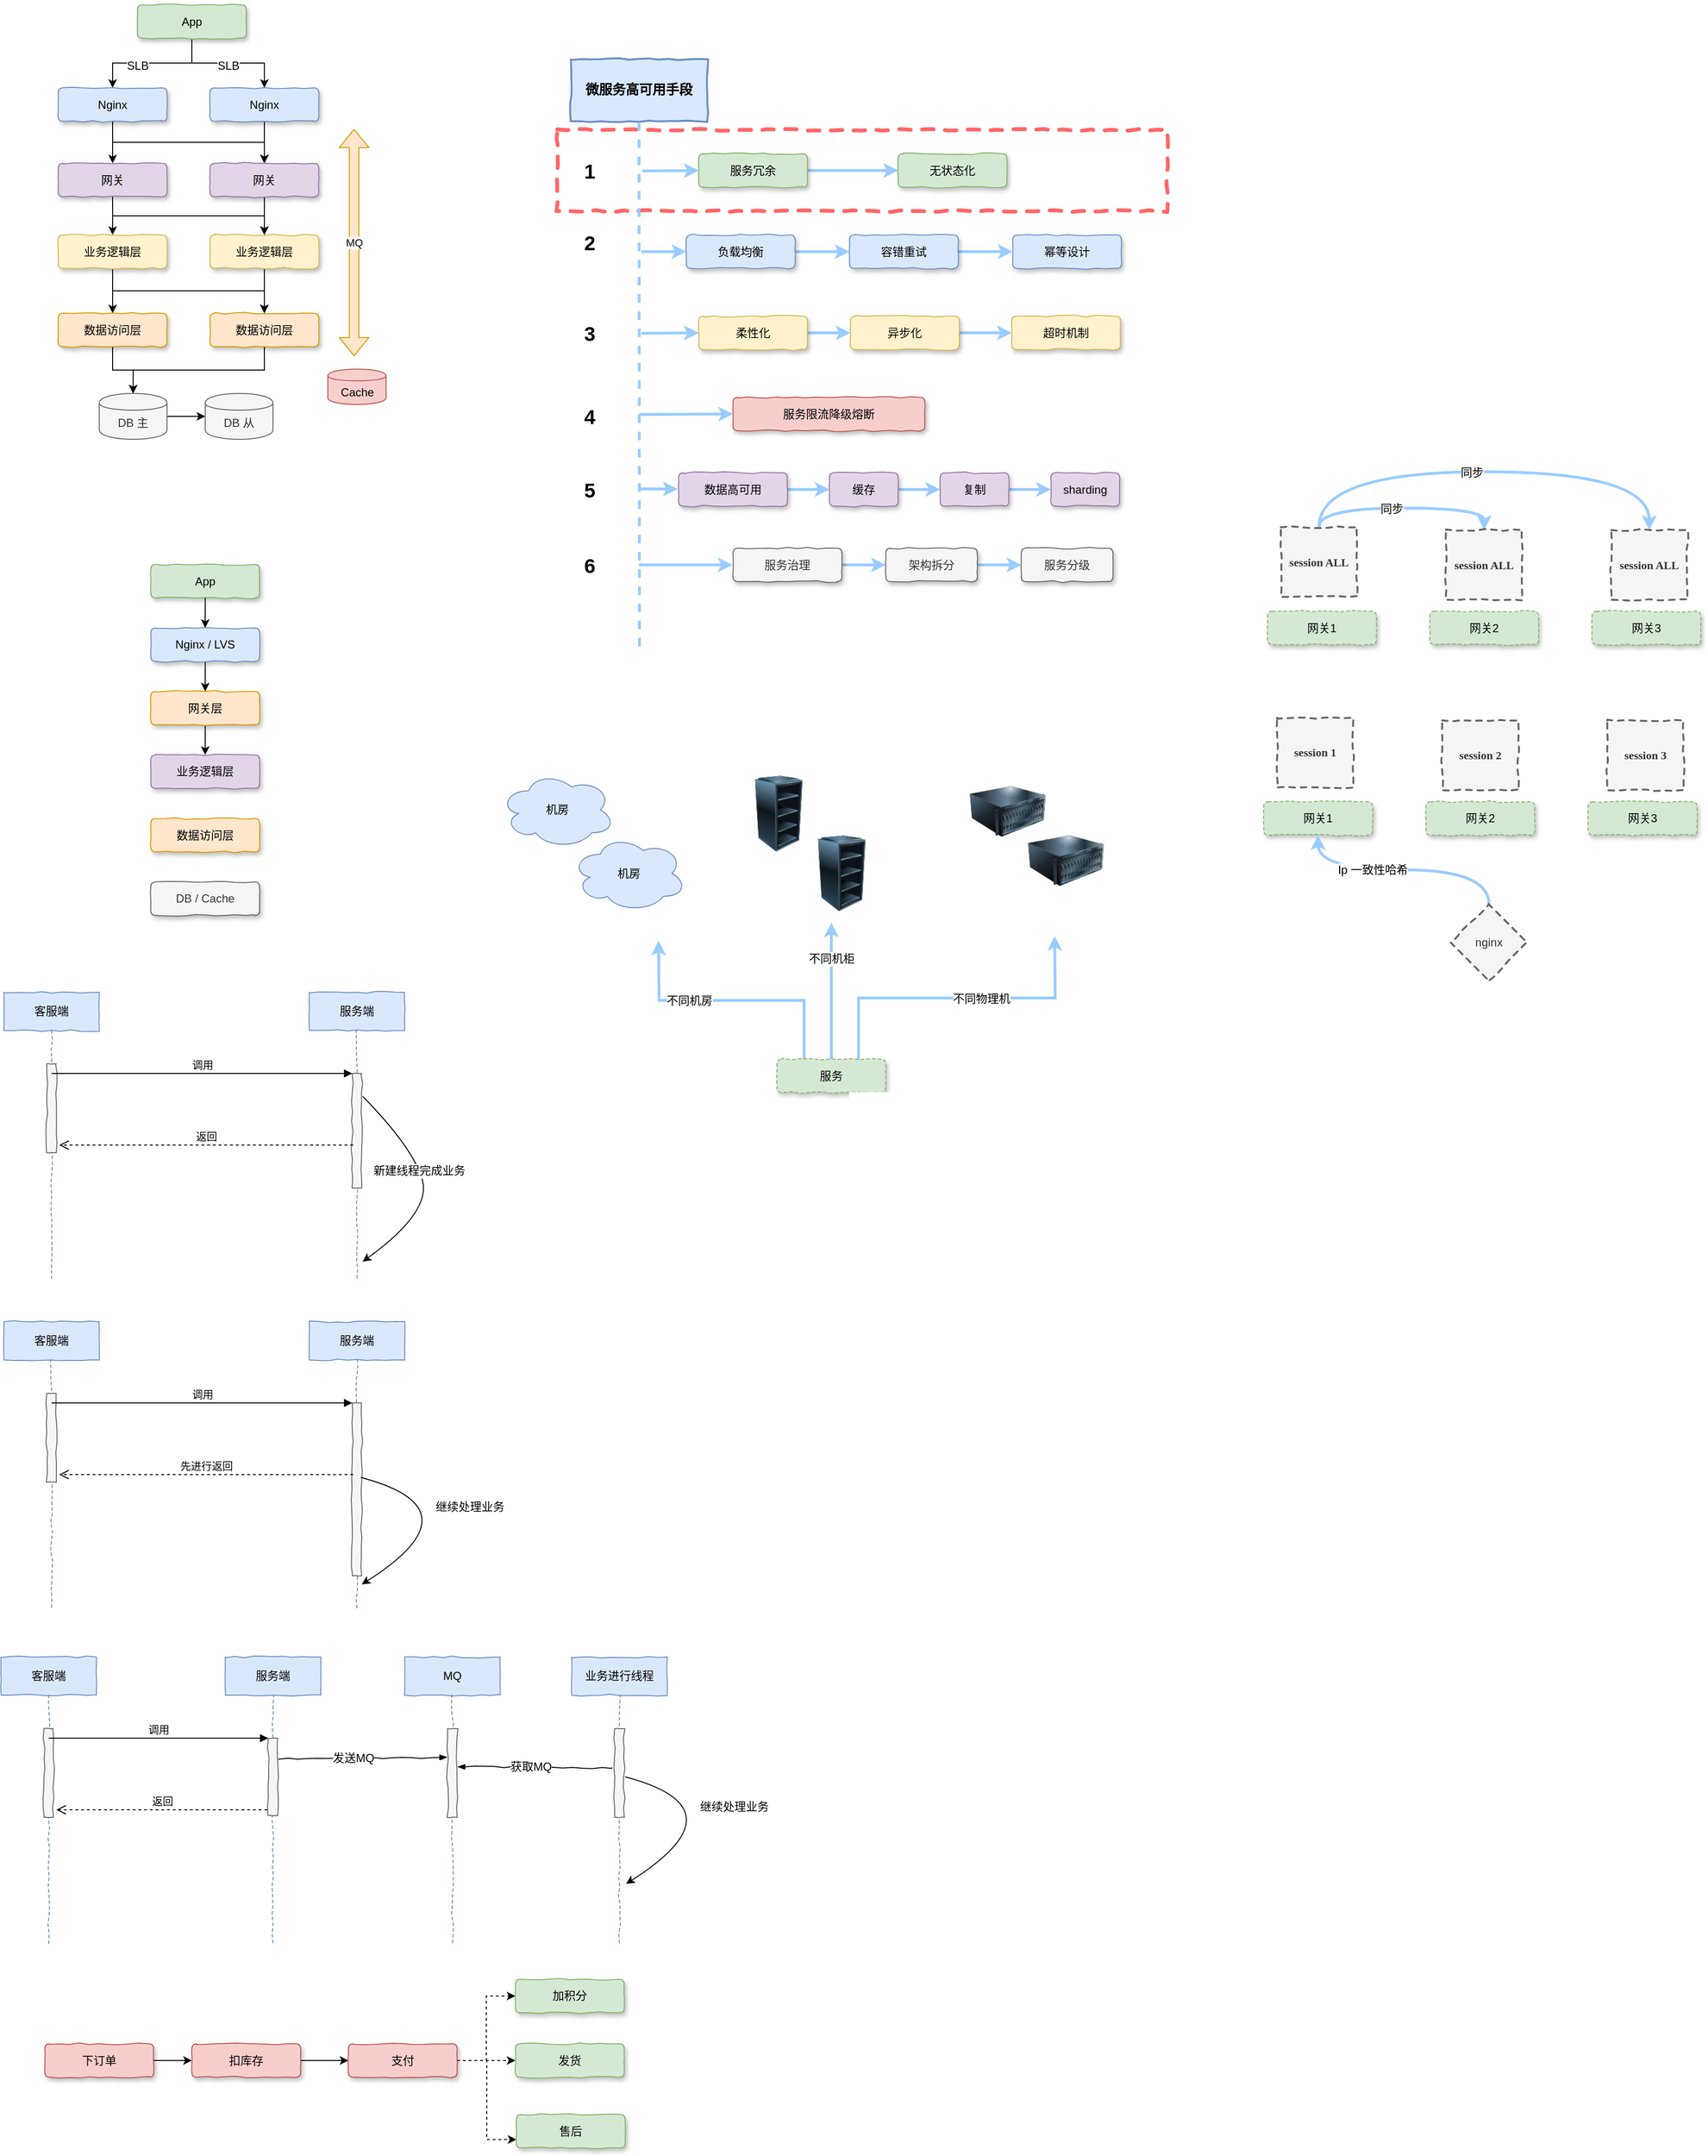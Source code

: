 <mxfile version="10.7.7" type="github"><diagram id="9MzaHd7Rf5EmqwmCaSLp" name="Ã§Â¬Â¬ 1 Ã©Â¡Âµ"><mxGraphModel dx="848" dy="574" grid="0" gridSize="10" guides="1" tooltips="1" connect="1" arrows="1" fold="1" page="1" pageScale="1" pageWidth="10000" pageHeight="10000" math="0" shadow="0"><root><mxCell id="0"/><mxCell id="1" parent="0"/><mxCell id="vuu-zCxJf1RxTGrYEHan-46" value="" style="html=1;whiteSpace=wrap;comic=1;strokeWidth=4;fontFamily=Comic Sans MS;fontStyle=1;strokeColor=#FF6666;dashed=1;" parent="1" vertex="1"><mxGeometry x="699" y="312" width="639" height="85" as="geometry"/></mxCell><mxCell id="hoTQpN1Qv3qKQoS7OUCN-4" style="edgeStyle=orthogonalEdgeStyle;rounded=0;orthogonalLoop=1;jettySize=auto;html=1;exitX=0.5;exitY=1;exitDx=0;exitDy=0;" parent="1" source="hoTQpN1Qv3qKQoS7OUCN-1" target="hoTQpN1Qv3qKQoS7OUCN-2" edge="1"><mxGeometry relative="1" as="geometry"/></mxCell><mxCell id="hoTQpN1Qv3qKQoS7OUCN-6" value="SLB" style="text;html=1;resizable=0;points=[];align=center;verticalAlign=middle;labelBackgroundColor=#ffffff;" parent="hoTQpN1Qv3qKQoS7OUCN-4" vertex="1" connectable="0"><mxGeometry x="0.23" y="3" relative="1" as="geometry"><mxPoint as="offset"/></mxGeometry></mxCell><mxCell id="hoTQpN1Qv3qKQoS7OUCN-5" style="edgeStyle=orthogonalEdgeStyle;rounded=0;orthogonalLoop=1;jettySize=auto;html=1;exitX=0.5;exitY=1;exitDx=0;exitDy=0;" parent="1" source="hoTQpN1Qv3qKQoS7OUCN-1" target="hoTQpN1Qv3qKQoS7OUCN-3" edge="1"><mxGeometry relative="1" as="geometry"/></mxCell><mxCell id="hoTQpN1Qv3qKQoS7OUCN-7" value="SLB" style="text;html=1;resizable=0;points=[];align=center;verticalAlign=middle;labelBackgroundColor=#ffffff;" parent="hoTQpN1Qv3qKQoS7OUCN-5" vertex="1" connectable="0"><mxGeometry y="-3" relative="1" as="geometry"><mxPoint as="offset"/></mxGeometry></mxCell><mxCell id="hoTQpN1Qv3qKQoS7OUCN-1" value="App" style="rounded=1;whiteSpace=wrap;html=1;shadow=1;comic=1;fillColor=#d5e8d4;strokeColor=#82b366;" parent="1" vertex="1"><mxGeometry x="259" y="181" width="114" height="35" as="geometry"/></mxCell><mxCell id="hoTQpN1Qv3qKQoS7OUCN-10" style="edgeStyle=orthogonalEdgeStyle;rounded=0;orthogonalLoop=1;jettySize=auto;html=1;exitX=0.5;exitY=1;exitDx=0;exitDy=0;entryX=0.5;entryY=0;entryDx=0;entryDy=0;" parent="1" source="hoTQpN1Qv3qKQoS7OUCN-2" target="hoTQpN1Qv3qKQoS7OUCN-8" edge="1"><mxGeometry relative="1" as="geometry"/></mxCell><mxCell id="hoTQpN1Qv3qKQoS7OUCN-11" style="edgeStyle=orthogonalEdgeStyle;rounded=0;orthogonalLoop=1;jettySize=auto;html=1;exitX=0.5;exitY=1;exitDx=0;exitDy=0;entryX=0.5;entryY=0;entryDx=0;entryDy=0;" parent="1" source="hoTQpN1Qv3qKQoS7OUCN-2" target="hoTQpN1Qv3qKQoS7OUCN-9" edge="1"><mxGeometry relative="1" as="geometry"/></mxCell><mxCell id="hoTQpN1Qv3qKQoS7OUCN-2" value="Nginx" style="rounded=1;whiteSpace=wrap;html=1;shadow=1;comic=1;fillColor=#dae8fc;strokeColor=#6c8ebf;" parent="1" vertex="1"><mxGeometry x="176" y="268" width="114" height="35" as="geometry"/></mxCell><mxCell id="hoTQpN1Qv3qKQoS7OUCN-12" style="edgeStyle=orthogonalEdgeStyle;rounded=0;orthogonalLoop=1;jettySize=auto;html=1;exitX=0.5;exitY=1;exitDx=0;exitDy=0;entryX=0.5;entryY=0;entryDx=0;entryDy=0;" parent="1" source="hoTQpN1Qv3qKQoS7OUCN-3" target="hoTQpN1Qv3qKQoS7OUCN-9" edge="1"><mxGeometry relative="1" as="geometry"/></mxCell><mxCell id="hoTQpN1Qv3qKQoS7OUCN-3" value="Nginx" style="rounded=1;whiteSpace=wrap;html=1;shadow=1;comic=1;fillColor=#dae8fc;strokeColor=#6c8ebf;" parent="1" vertex="1"><mxGeometry x="335" y="268" width="114" height="35" as="geometry"/></mxCell><mxCell id="hoTQpN1Qv3qKQoS7OUCN-15" style="edgeStyle=orthogonalEdgeStyle;rounded=0;orthogonalLoop=1;jettySize=auto;html=1;exitX=0.5;exitY=1;exitDx=0;exitDy=0;entryX=0.5;entryY=0;entryDx=0;entryDy=0;" parent="1" source="hoTQpN1Qv3qKQoS7OUCN-8" target="hoTQpN1Qv3qKQoS7OUCN-13" edge="1"><mxGeometry relative="1" as="geometry"/></mxCell><mxCell id="hoTQpN1Qv3qKQoS7OUCN-25" style="edgeStyle=orthogonalEdgeStyle;rounded=0;orthogonalLoop=1;jettySize=auto;html=1;exitX=0.5;exitY=1;exitDx=0;exitDy=0;" parent="1" source="hoTQpN1Qv3qKQoS7OUCN-8" target="hoTQpN1Qv3qKQoS7OUCN-14" edge="1"><mxGeometry relative="1" as="geometry"/></mxCell><mxCell id="hoTQpN1Qv3qKQoS7OUCN-8" value="网关" style="rounded=1;whiteSpace=wrap;html=1;shadow=1;comic=1;fillColor=#e1d5e7;strokeColor=#9673a6;" parent="1" vertex="1"><mxGeometry x="176" y="347" width="114" height="35" as="geometry"/></mxCell><mxCell id="hoTQpN1Qv3qKQoS7OUCN-16" style="edgeStyle=orthogonalEdgeStyle;rounded=0;orthogonalLoop=1;jettySize=auto;html=1;exitX=0.5;exitY=1;exitDx=0;exitDy=0;" parent="1" source="hoTQpN1Qv3qKQoS7OUCN-9" target="hoTQpN1Qv3qKQoS7OUCN-14" edge="1"><mxGeometry relative="1" as="geometry"/></mxCell><mxCell id="hoTQpN1Qv3qKQoS7OUCN-9" value="网关" style="rounded=1;whiteSpace=wrap;html=1;shadow=1;comic=1;fillColor=#e1d5e7;strokeColor=#9673a6;" parent="1" vertex="1"><mxGeometry x="335" y="347" width="114" height="35" as="geometry"/></mxCell><mxCell id="hoTQpN1Qv3qKQoS7OUCN-22" style="edgeStyle=orthogonalEdgeStyle;rounded=0;orthogonalLoop=1;jettySize=auto;html=1;exitX=0.5;exitY=1;exitDx=0;exitDy=0;entryX=0.5;entryY=0;entryDx=0;entryDy=0;" parent="1" source="hoTQpN1Qv3qKQoS7OUCN-13" target="hoTQpN1Qv3qKQoS7OUCN-20" edge="1"><mxGeometry relative="1" as="geometry"/></mxCell><mxCell id="hoTQpN1Qv3qKQoS7OUCN-24" style="edgeStyle=orthogonalEdgeStyle;rounded=0;orthogonalLoop=1;jettySize=auto;html=1;exitX=0.5;exitY=1;exitDx=0;exitDy=0;entryX=0.5;entryY=0;entryDx=0;entryDy=0;" parent="1" source="hoTQpN1Qv3qKQoS7OUCN-13" target="hoTQpN1Qv3qKQoS7OUCN-21" edge="1"><mxGeometry relative="1" as="geometry"/></mxCell><mxCell id="hoTQpN1Qv3qKQoS7OUCN-13" value="业务逻辑层" style="rounded=1;whiteSpace=wrap;html=1;shadow=1;comic=1;fillColor=#fff2cc;strokeColor=#d6b656;" parent="1" vertex="1"><mxGeometry x="176" y="422" width="114" height="35" as="geometry"/></mxCell><mxCell id="hoTQpN1Qv3qKQoS7OUCN-23" style="edgeStyle=orthogonalEdgeStyle;rounded=0;orthogonalLoop=1;jettySize=auto;html=1;exitX=0.5;exitY=1;exitDx=0;exitDy=0;entryX=0.5;entryY=0;entryDx=0;entryDy=0;" parent="1" source="hoTQpN1Qv3qKQoS7OUCN-14" target="hoTQpN1Qv3qKQoS7OUCN-21" edge="1"><mxGeometry relative="1" as="geometry"/></mxCell><mxCell id="hoTQpN1Qv3qKQoS7OUCN-14" value="业务逻辑层" style="rounded=1;whiteSpace=wrap;html=1;shadow=1;comic=1;fillColor=#fff2cc;strokeColor=#d6b656;" parent="1" vertex="1"><mxGeometry x="335" y="422" width="114" height="35" as="geometry"/></mxCell><mxCell id="hoTQpN1Qv3qKQoS7OUCN-40" style="edgeStyle=orthogonalEdgeStyle;rounded=0;orthogonalLoop=1;jettySize=auto;html=1;exitX=0.5;exitY=1;exitDx=0;exitDy=0;entryX=0.5;entryY=0;entryDx=0;entryDy=0;" parent="1" source="hoTQpN1Qv3qKQoS7OUCN-17" target="hoTQpN1Qv3qKQoS7OUCN-18" edge="1"><mxGeometry relative="1" as="geometry"/></mxCell><mxCell id="hoTQpN1Qv3qKQoS7OUCN-17" value="App" style="rounded=1;whiteSpace=wrap;html=1;shadow=1;comic=1;fillColor=#d5e8d4;strokeColor=#82b366;" parent="1" vertex="1"><mxGeometry x="273" y="767" width="114" height="35" as="geometry"/></mxCell><mxCell id="hoTQpN1Qv3qKQoS7OUCN-41" style="edgeStyle=orthogonalEdgeStyle;rounded=0;orthogonalLoop=1;jettySize=auto;html=1;exitX=0.5;exitY=1;exitDx=0;exitDy=0;entryX=0.5;entryY=0;entryDx=0;entryDy=0;" parent="1" source="hoTQpN1Qv3qKQoS7OUCN-18" target="hoTQpN1Qv3qKQoS7OUCN-19" edge="1"><mxGeometry relative="1" as="geometry"/></mxCell><mxCell id="hoTQpN1Qv3qKQoS7OUCN-18" value="Nginx / LVS" style="rounded=1;whiteSpace=wrap;html=1;shadow=1;comic=1;fillColor=#dae8fc;strokeColor=#6c8ebf;" parent="1" vertex="1"><mxGeometry x="273" y="833.5" width="114" height="35" as="geometry"/></mxCell><mxCell id="hoTQpN1Qv3qKQoS7OUCN-42" style="edgeStyle=orthogonalEdgeStyle;rounded=0;orthogonalLoop=1;jettySize=auto;html=1;exitX=0.5;exitY=1;exitDx=0;exitDy=0;entryX=0.5;entryY=0;entryDx=0;entryDy=0;" parent="1" source="hoTQpN1Qv3qKQoS7OUCN-19" target="hoTQpN1Qv3qKQoS7OUCN-37" edge="1"><mxGeometry relative="1" as="geometry"/></mxCell><mxCell id="hoTQpN1Qv3qKQoS7OUCN-19" value="网关层" style="rounded=1;whiteSpace=wrap;html=1;shadow=1;comic=1;fillColor=#ffe6cc;strokeColor=#d79b00;" parent="1" vertex="1"><mxGeometry x="273" y="900" width="114" height="35" as="geometry"/></mxCell><mxCell id="hoTQpN1Qv3qKQoS7OUCN-29" style="edgeStyle=orthogonalEdgeStyle;rounded=0;orthogonalLoop=1;jettySize=auto;html=1;exitX=0.5;exitY=1;exitDx=0;exitDy=0;entryX=0.5;entryY=0;entryDx=0;entryDy=0;" parent="1" source="hoTQpN1Qv3qKQoS7OUCN-20" target="hoTQpN1Qv3qKQoS7OUCN-26" edge="1"><mxGeometry relative="1" as="geometry"/></mxCell><mxCell id="hoTQpN1Qv3qKQoS7OUCN-20" value="数据访问层" style="rounded=1;whiteSpace=wrap;html=1;shadow=1;comic=1;fillColor=#ffe6cc;strokeColor=#d79b00;" parent="1" vertex="1"><mxGeometry x="176" y="504" width="114" height="35" as="geometry"/></mxCell><mxCell id="hoTQpN1Qv3qKQoS7OUCN-30" style="edgeStyle=orthogonalEdgeStyle;rounded=0;orthogonalLoop=1;jettySize=auto;html=1;exitX=0.5;exitY=1;exitDx=0;exitDy=0;entryX=0.5;entryY=0;entryDx=0;entryDy=0;" parent="1" source="hoTQpN1Qv3qKQoS7OUCN-21" target="hoTQpN1Qv3qKQoS7OUCN-26" edge="1"><mxGeometry relative="1" as="geometry"/></mxCell><mxCell id="hoTQpN1Qv3qKQoS7OUCN-21" value="数据访问层" style="rounded=1;whiteSpace=wrap;html=1;shadow=1;comic=1;fillColor=#ffe6cc;strokeColor=#d79b00;" parent="1" vertex="1"><mxGeometry x="335" y="504" width="114" height="35" as="geometry"/></mxCell><mxCell id="hoTQpN1Qv3qKQoS7OUCN-28" style="edgeStyle=orthogonalEdgeStyle;rounded=0;orthogonalLoop=1;jettySize=auto;html=1;exitX=1;exitY=0.5;exitDx=0;exitDy=0;entryX=0;entryY=0.5;entryDx=0;entryDy=0;" parent="1" source="hoTQpN1Qv3qKQoS7OUCN-26" target="hoTQpN1Qv3qKQoS7OUCN-27" edge="1"><mxGeometry relative="1" as="geometry"/></mxCell><mxCell id="hoTQpN1Qv3qKQoS7OUCN-26" value="DB 主" style="shape=cylinder;whiteSpace=wrap;html=1;boundedLbl=1;backgroundOutline=1;fillColor=#f5f5f5;strokeColor=#666666;fontColor=#333333;" parent="1" vertex="1"><mxGeometry x="219" y="588" width="71" height="48" as="geometry"/></mxCell><mxCell id="hoTQpN1Qv3qKQoS7OUCN-27" value="DB 从" style="shape=cylinder;whiteSpace=wrap;html=1;boundedLbl=1;backgroundOutline=1;fillColor=#f5f5f5;strokeColor=#666666;fontColor=#333333;" parent="1" vertex="1"><mxGeometry x="330" y="588" width="71" height="48" as="geometry"/></mxCell><mxCell id="hoTQpN1Qv3qKQoS7OUCN-33" value="Cache" style="shape=cylinder;whiteSpace=wrap;html=1;boundedLbl=1;backgroundOutline=1;fillColor=#f8cecc;strokeColor=#b85450;" parent="1" vertex="1"><mxGeometry x="458.5" y="562.5" width="61" height="37" as="geometry"/></mxCell><mxCell id="hoTQpN1Qv3qKQoS7OUCN-34" value="MQ" style="shape=flexArrow;endArrow=classic;startArrow=classic;html=1;fillColor=#ffe6cc;strokeColor=#d79b00;" parent="1" edge="1"><mxGeometry width="50" height="50" relative="1" as="geometry"><mxPoint x="486" y="549" as="sourcePoint"/><mxPoint x="486" y="311" as="targetPoint"/></mxGeometry></mxCell><mxCell id="hoTQpN1Qv3qKQoS7OUCN-37" value="业务逻辑层" style="rounded=1;whiteSpace=wrap;html=1;shadow=1;comic=1;fillColor=#e1d5e7;strokeColor=#9673a6;" parent="1" vertex="1"><mxGeometry x="273" y="966.5" width="114" height="35" as="geometry"/></mxCell><mxCell id="hoTQpN1Qv3qKQoS7OUCN-38" value="数据访问层" style="rounded=1;whiteSpace=wrap;html=1;shadow=1;comic=1;fillColor=#ffe6cc;strokeColor=#d79b00;" parent="1" vertex="1"><mxGeometry x="273" y="1033" width="114" height="35" as="geometry"/></mxCell><mxCell id="hoTQpN1Qv3qKQoS7OUCN-39" value="DB / Cache" style="rounded=1;whiteSpace=wrap;html=1;shadow=1;comic=1;fillColor=#f5f5f5;strokeColor=#666666;fontColor=#333333;" parent="1" vertex="1"><mxGeometry x="273" y="1099.5" width="114" height="35" as="geometry"/></mxCell><mxCell id="vuu-zCxJf1RxTGrYEHan-1" value="&lt;font style=&quot;font-size: 14px&quot;&gt;微服务高可用手段&lt;/font&gt;" style="html=1;whiteSpace=wrap;comic=1;strokeWidth=2;fontFamily=Comic Sans MS;fontStyle=1;fillColor=#dae8fc;strokeColor=#6c8ebf;" parent="1" vertex="1"><mxGeometry x="713" y="238" width="143" height="65" as="geometry"/></mxCell><mxCell id="vuu-zCxJf1RxTGrYEHan-2" value="" style="endArrow=none;dashed=1;html=1;entryX=0.5;entryY=1;entryDx=0;entryDy=0;strokeColor=#99CCFF;strokeWidth=3;" parent="1" target="vuu-zCxJf1RxTGrYEHan-1" edge="1"><mxGeometry width="50" height="50" relative="1" as="geometry"><mxPoint x="785" y="853" as="sourcePoint"/><mxPoint x="870" y="451" as="targetPoint"/></mxGeometry></mxCell><mxCell id="vuu-zCxJf1RxTGrYEHan-6" style="edgeStyle=orthogonalEdgeStyle;rounded=0;orthogonalLoop=1;jettySize=auto;html=1;exitX=1;exitY=0.5;exitDx=0;exitDy=0;entryX=0;entryY=0.5;entryDx=0;entryDy=0;strokeColor=#99CCFF;strokeWidth=3;" parent="1" source="vuu-zCxJf1RxTGrYEHan-3" target="vuu-zCxJf1RxTGrYEHan-5" edge="1"><mxGeometry relative="1" as="geometry"/></mxCell><mxCell id="vuu-zCxJf1RxTGrYEHan-3" value="服务冗余" style="rounded=1;whiteSpace=wrap;html=1;shadow=1;comic=1;fillColor=#d5e8d4;strokeColor=#82b366;" parent="1" vertex="1"><mxGeometry x="847" y="337" width="114" height="35" as="geometry"/></mxCell><mxCell id="vuu-zCxJf1RxTGrYEHan-4" value="" style="endArrow=classic;html=1;strokeColor=#99CCFF;strokeWidth=3;entryX=0;entryY=0.5;entryDx=0;entryDy=0;" parent="1" target="vuu-zCxJf1RxTGrYEHan-3" edge="1"><mxGeometry width="50" height="50" relative="1" as="geometry"><mxPoint x="788" y="355" as="sourcePoint"/><mxPoint x="719" y="344" as="targetPoint"/></mxGeometry></mxCell><mxCell id="vuu-zCxJf1RxTGrYEHan-5" value="无状态化" style="rounded=1;whiteSpace=wrap;html=1;shadow=1;comic=1;fillColor=#d5e8d4;strokeColor=#82b366;" parent="1" vertex="1"><mxGeometry x="1056" y="337" width="114" height="35" as="geometry"/></mxCell><mxCell id="vuu-zCxJf1RxTGrYEHan-41" style="edgeStyle=orthogonalEdgeStyle;rounded=0;orthogonalLoop=1;jettySize=auto;html=1;exitX=1;exitY=0.5;exitDx=0;exitDy=0;entryX=0;entryY=0.5;entryDx=0;entryDy=0;strokeColor=#99CCFF;strokeWidth=3;" parent="1" source="vuu-zCxJf1RxTGrYEHan-7" target="vuu-zCxJf1RxTGrYEHan-40" edge="1"><mxGeometry relative="1" as="geometry"/></mxCell><mxCell id="vuu-zCxJf1RxTGrYEHan-7" value="负载均衡" style="rounded=1;whiteSpace=wrap;html=1;shadow=1;comic=1;fillColor=#dae8fc;strokeColor=#6c8ebf;" parent="1" vertex="1"><mxGeometry x="834" y="422" width="114" height="35" as="geometry"/></mxCell><mxCell id="vuu-zCxJf1RxTGrYEHan-8" value="" style="endArrow=classic;html=1;strokeColor=#99CCFF;strokeWidth=3;entryX=0;entryY=0.5;entryDx=0;entryDy=0;" parent="1" target="vuu-zCxJf1RxTGrYEHan-7" edge="1"><mxGeometry width="50" height="50" relative="1" as="geometry"><mxPoint x="787" y="439.5" as="sourcePoint"/><mxPoint x="846" y="439.5" as="targetPoint"/></mxGeometry></mxCell><mxCell id="vuu-zCxJf1RxTGrYEHan-9" value="幂等设计" style="rounded=1;whiteSpace=wrap;html=1;shadow=1;comic=1;fillColor=#dae8fc;strokeColor=#6c8ebf;" parent="1" vertex="1"><mxGeometry x="1176" y="422" width="114" height="35" as="geometry"/></mxCell><mxCell id="vuu-zCxJf1RxTGrYEHan-15" style="edgeStyle=orthogonalEdgeStyle;rounded=0;orthogonalLoop=1;jettySize=auto;html=1;exitX=1;exitY=0.5;exitDx=0;exitDy=0;entryX=0;entryY=0.5;entryDx=0;entryDy=0;strokeColor=#99CCFF;strokeWidth=3;" parent="1" source="vuu-zCxJf1RxTGrYEHan-11" target="vuu-zCxJf1RxTGrYEHan-13" edge="1"><mxGeometry relative="1" as="geometry"/></mxCell><mxCell id="vuu-zCxJf1RxTGrYEHan-11" value="柔性化" style="rounded=1;whiteSpace=wrap;html=1;shadow=1;comic=1;fillColor=#fff2cc;strokeColor=#d6b656;" parent="1" vertex="1"><mxGeometry x="847" y="507" width="114" height="35" as="geometry"/></mxCell><mxCell id="vuu-zCxJf1RxTGrYEHan-12" value="" style="endArrow=classic;html=1;strokeColor=#99CCFF;strokeWidth=3;entryX=0;entryY=0.5;entryDx=0;entryDy=0;" parent="1" target="vuu-zCxJf1RxTGrYEHan-11" edge="1"><mxGeometry width="50" height="50" relative="1" as="geometry"><mxPoint x="787" y="525" as="sourcePoint"/><mxPoint x="914" y="450" as="targetPoint"/></mxGeometry></mxCell><mxCell id="vuu-zCxJf1RxTGrYEHan-16" style="edgeStyle=orthogonalEdgeStyle;rounded=0;orthogonalLoop=1;jettySize=auto;html=1;exitX=1;exitY=0.5;exitDx=0;exitDy=0;strokeColor=#99CCFF;strokeWidth=3;" parent="1" source="vuu-zCxJf1RxTGrYEHan-13" target="vuu-zCxJf1RxTGrYEHan-14" edge="1"><mxGeometry relative="1" as="geometry"/></mxCell><mxCell id="vuu-zCxJf1RxTGrYEHan-13" value="异步化" style="rounded=1;whiteSpace=wrap;html=1;shadow=1;comic=1;fillColor=#fff2cc;strokeColor=#d6b656;" parent="1" vertex="1"><mxGeometry x="1006" y="507" width="114" height="35" as="geometry"/></mxCell><mxCell id="vuu-zCxJf1RxTGrYEHan-14" value="超时机制" style="rounded=1;whiteSpace=wrap;html=1;shadow=1;comic=1;fillColor=#fff2cc;strokeColor=#d6b656;" parent="1" vertex="1"><mxGeometry x="1175" y="507" width="114" height="35" as="geometry"/></mxCell><mxCell id="vuu-zCxJf1RxTGrYEHan-17" value="服务限流降级熔断" style="rounded=1;whiteSpace=wrap;html=1;shadow=1;comic=1;fillColor=#f8cecc;strokeColor=#b85450;" parent="1" vertex="1"><mxGeometry x="883" y="592" width="201" height="35" as="geometry"/></mxCell><mxCell id="vuu-zCxJf1RxTGrYEHan-18" value="" style="endArrow=classic;html=1;strokeColor=#99CCFF;strokeWidth=3;entryX=0;entryY=0.5;entryDx=0;entryDy=0;" parent="1" target="vuu-zCxJf1RxTGrYEHan-17" edge="1"><mxGeometry width="50" height="50" relative="1" as="geometry"><mxPoint x="785" y="610" as="sourcePoint"/><mxPoint x="844.5" y="612" as="targetPoint"/></mxGeometry></mxCell><mxCell id="vuu-zCxJf1RxTGrYEHan-24" style="edgeStyle=orthogonalEdgeStyle;rounded=0;orthogonalLoop=1;jettySize=auto;html=1;exitX=1;exitY=0.5;exitDx=0;exitDy=0;entryX=0;entryY=0.5;entryDx=0;entryDy=0;strokeColor=#99CCFF;strokeWidth=3;" parent="1" source="vuu-zCxJf1RxTGrYEHan-19" target="vuu-zCxJf1RxTGrYEHan-21" edge="1"><mxGeometry relative="1" as="geometry"/></mxCell><mxCell id="vuu-zCxJf1RxTGrYEHan-19" value="数据高可用" style="rounded=1;whiteSpace=wrap;html=1;shadow=1;comic=1;fillColor=#e1d5e7;strokeColor=#9673a6;" parent="1" vertex="1"><mxGeometry x="826" y="671" width="114" height="35" as="geometry"/></mxCell><mxCell id="vuu-zCxJf1RxTGrYEHan-20" value="" style="endArrow=classic;html=1;strokeColor=#99CCFF;strokeWidth=3;" parent="1" edge="1"><mxGeometry width="50" height="50" relative="1" as="geometry"><mxPoint x="784.5" y="688" as="sourcePoint"/><mxPoint x="825" y="688" as="targetPoint"/></mxGeometry></mxCell><mxCell id="vuu-zCxJf1RxTGrYEHan-25" style="edgeStyle=orthogonalEdgeStyle;rounded=0;orthogonalLoop=1;jettySize=auto;html=1;exitX=1;exitY=0.5;exitDx=0;exitDy=0;entryX=0;entryY=0.5;entryDx=0;entryDy=0;strokeColor=#99CCFF;strokeWidth=3;" parent="1" source="vuu-zCxJf1RxTGrYEHan-21" target="vuu-zCxJf1RxTGrYEHan-22" edge="1"><mxGeometry relative="1" as="geometry"/></mxCell><mxCell id="vuu-zCxJf1RxTGrYEHan-21" value="缓存" style="rounded=1;whiteSpace=wrap;html=1;shadow=1;comic=1;fillColor=#e1d5e7;strokeColor=#9673a6;" parent="1" vertex="1"><mxGeometry x="984" y="671" width="72" height="35" as="geometry"/></mxCell><mxCell id="vuu-zCxJf1RxTGrYEHan-26" style="edgeStyle=orthogonalEdgeStyle;rounded=0;orthogonalLoop=1;jettySize=auto;html=1;exitX=1;exitY=0.5;exitDx=0;exitDy=0;entryX=0;entryY=0.5;entryDx=0;entryDy=0;strokeColor=#99CCFF;strokeWidth=3;" parent="1" source="vuu-zCxJf1RxTGrYEHan-22" target="vuu-zCxJf1RxTGrYEHan-23" edge="1"><mxGeometry relative="1" as="geometry"/></mxCell><mxCell id="vuu-zCxJf1RxTGrYEHan-22" value="复制" style="rounded=1;whiteSpace=wrap;html=1;shadow=1;comic=1;fillColor=#e1d5e7;strokeColor=#9673a6;" parent="1" vertex="1"><mxGeometry x="1100" y="671" width="72" height="35" as="geometry"/></mxCell><mxCell id="vuu-zCxJf1RxTGrYEHan-23" value="sharding" style="rounded=1;whiteSpace=wrap;html=1;shadow=1;comic=1;fillColor=#e1d5e7;strokeColor=#9673a6;" parent="1" vertex="1"><mxGeometry x="1216" y="671" width="72" height="35" as="geometry"/></mxCell><mxCell id="vuu-zCxJf1RxTGrYEHan-31" style="edgeStyle=orthogonalEdgeStyle;rounded=0;orthogonalLoop=1;jettySize=auto;html=1;exitX=1;exitY=0.5;exitDx=0;exitDy=0;entryX=0;entryY=0.5;entryDx=0;entryDy=0;strokeColor=#99CCFF;strokeWidth=3;" parent="1" source="vuu-zCxJf1RxTGrYEHan-27" target="vuu-zCxJf1RxTGrYEHan-28" edge="1"><mxGeometry relative="1" as="geometry"/></mxCell><mxCell id="vuu-zCxJf1RxTGrYEHan-27" value="服务治理" style="rounded=1;whiteSpace=wrap;html=1;shadow=1;comic=1;fillColor=#f5f5f5;strokeColor=#666666;fontColor=#333333;" parent="1" vertex="1"><mxGeometry x="883" y="750" width="114" height="35" as="geometry"/></mxCell><mxCell id="vuu-zCxJf1RxTGrYEHan-32" style="edgeStyle=orthogonalEdgeStyle;rounded=0;orthogonalLoop=1;jettySize=auto;html=1;exitX=1;exitY=0.5;exitDx=0;exitDy=0;entryX=0;entryY=0.5;entryDx=0;entryDy=0;strokeColor=#99CCFF;strokeWidth=3;" parent="1" source="vuu-zCxJf1RxTGrYEHan-28" target="vuu-zCxJf1RxTGrYEHan-29" edge="1"><mxGeometry relative="1" as="geometry"/></mxCell><mxCell id="vuu-zCxJf1RxTGrYEHan-28" value="架构拆分" style="rounded=1;whiteSpace=wrap;html=1;shadow=1;comic=1;fillColor=#f5f5f5;strokeColor=#666666;fontColor=#333333;" parent="1" vertex="1"><mxGeometry x="1043" y="750" width="96" height="35" as="geometry"/></mxCell><mxCell id="vuu-zCxJf1RxTGrYEHan-29" value="服务分级" style="rounded=1;whiteSpace=wrap;html=1;shadow=1;comic=1;fillColor=#f5f5f5;strokeColor=#666666;fontColor=#333333;" parent="1" vertex="1"><mxGeometry x="1185" y="750" width="96" height="35" as="geometry"/></mxCell><mxCell id="vuu-zCxJf1RxTGrYEHan-30" value="" style="endArrow=classic;html=1;strokeColor=#99CCFF;strokeWidth=3;entryX=0;entryY=0.5;entryDx=0;entryDy=0;" parent="1" edge="1"><mxGeometry width="50" height="50" relative="1" as="geometry"><mxPoint x="784.5" y="767.5" as="sourcePoint"/><mxPoint x="882.5" y="767.5" as="targetPoint"/></mxGeometry></mxCell><mxCell id="vuu-zCxJf1RxTGrYEHan-34" value="&lt;font size=&quot;1&quot;&gt;&lt;b style=&quot;font-size: 21px&quot;&gt;1&lt;/b&gt;&lt;/font&gt;" style="text;html=1;strokeColor=none;fillColor=none;align=center;verticalAlign=middle;whiteSpace=wrap;rounded=0;" parent="1" vertex="1"><mxGeometry x="713" y="345" width="40" height="20" as="geometry"/></mxCell><mxCell id="vuu-zCxJf1RxTGrYEHan-35" value="&lt;font size=&quot;1&quot;&gt;&lt;b style=&quot;font-size: 21px&quot;&gt;2&lt;/b&gt;&lt;/font&gt;" style="text;html=1;strokeColor=none;fillColor=none;align=center;verticalAlign=middle;whiteSpace=wrap;rounded=0;" parent="1" vertex="1"><mxGeometry x="713" y="419.5" width="40" height="20" as="geometry"/></mxCell><mxCell id="vuu-zCxJf1RxTGrYEHan-36" value="&lt;font size=&quot;1&quot;&gt;&lt;b style=&quot;font-size: 21px&quot;&gt;3&lt;/b&gt;&lt;/font&gt;" style="text;html=1;strokeColor=none;fillColor=none;align=center;verticalAlign=middle;whiteSpace=wrap;rounded=0;" parent="1" vertex="1"><mxGeometry x="713" y="514.5" width="40" height="20" as="geometry"/></mxCell><mxCell id="vuu-zCxJf1RxTGrYEHan-37" value="&lt;font size=&quot;1&quot;&gt;&lt;b style=&quot;font-size: 21px&quot;&gt;4&lt;/b&gt;&lt;/font&gt;" style="text;html=1;strokeColor=none;fillColor=none;align=center;verticalAlign=middle;whiteSpace=wrap;rounded=0;" parent="1" vertex="1"><mxGeometry x="713" y="602" width="40" height="20" as="geometry"/></mxCell><mxCell id="vuu-zCxJf1RxTGrYEHan-38" value="&lt;font size=&quot;1&quot;&gt;&lt;b style=&quot;font-size: 21px&quot;&gt;5&lt;/b&gt;&lt;/font&gt;" style="text;html=1;strokeColor=none;fillColor=none;align=center;verticalAlign=middle;whiteSpace=wrap;rounded=0;" parent="1" vertex="1"><mxGeometry x="713" y="678.5" width="40" height="20" as="geometry"/></mxCell><mxCell id="vuu-zCxJf1RxTGrYEHan-39" value="&lt;font size=&quot;1&quot;&gt;&lt;b style=&quot;font-size: 21px&quot;&gt;6&lt;/b&gt;&lt;/font&gt;" style="text;html=1;strokeColor=none;fillColor=none;align=center;verticalAlign=middle;whiteSpace=wrap;rounded=0;" parent="1" vertex="1"><mxGeometry x="713" y="757.5" width="40" height="20" as="geometry"/></mxCell><mxCell id="vuu-zCxJf1RxTGrYEHan-42" style="edgeStyle=orthogonalEdgeStyle;rounded=0;orthogonalLoop=1;jettySize=auto;html=1;exitX=1;exitY=0.5;exitDx=0;exitDy=0;entryX=0;entryY=0.5;entryDx=0;entryDy=0;strokeColor=#99CCFF;strokeWidth=3;" parent="1" source="vuu-zCxJf1RxTGrYEHan-40" target="vuu-zCxJf1RxTGrYEHan-9" edge="1"><mxGeometry relative="1" as="geometry"/></mxCell><mxCell id="vuu-zCxJf1RxTGrYEHan-40" value="容错重试" style="rounded=1;whiteSpace=wrap;html=1;shadow=1;comic=1;fillColor=#dae8fc;strokeColor=#6c8ebf;" parent="1" vertex="1"><mxGeometry x="1005" y="422" width="114" height="35" as="geometry"/></mxCell><mxCell id="vuu-zCxJf1RxTGrYEHan-43" value="机房" style="ellipse;shape=cloud;whiteSpace=wrap;html=1;fillColor=#dae8fc;strokeColor=#6c8ebf;" parent="1" vertex="1"><mxGeometry x="639" y="984" width="120" height="80" as="geometry"/></mxCell><mxCell id="vuu-zCxJf1RxTGrYEHan-44" value="" style="image;html=1;labelBackgroundColor=#ffffff;image=img/lib/clip_art/computers/Server_Rack_Empty_128x128.png" parent="1" vertex="1"><mxGeometry x="891" y="988" width="80" height="80" as="geometry"/></mxCell><mxCell id="vuu-zCxJf1RxTGrYEHan-47" value="机房" style="ellipse;shape=cloud;whiteSpace=wrap;html=1;fillColor=#dae8fc;strokeColor=#6c8ebf;" parent="1" vertex="1"><mxGeometry x="714" y="1050.5" width="120" height="80" as="geometry"/></mxCell><mxCell id="vuu-zCxJf1RxTGrYEHan-48" value="" style="image;html=1;labelBackgroundColor=#ffffff;image=img/lib/clip_art/computers/Server_Rack_Empty_128x128.png" parent="1" vertex="1"><mxGeometry x="957" y="1050.5" width="80" height="80" as="geometry"/></mxCell><mxCell id="vuu-zCxJf1RxTGrYEHan-49" value="" style="image;html=1;labelBackgroundColor=#ffffff;image=img/lib/clip_art/computers/Server_128x128.png;dashed=1;strokeColor=#FF6666;strokeWidth=4;" parent="1" vertex="1"><mxGeometry x="1131" y="985.5" width="80" height="80" as="geometry"/></mxCell><mxCell id="vuu-zCxJf1RxTGrYEHan-50" value="" style="image;html=1;labelBackgroundColor=#ffffff;image=img/lib/clip_art/computers/Server_128x128.png;dashed=1;strokeColor=#FF6666;strokeWidth=4;" parent="1" vertex="1"><mxGeometry x="1192" y="1037" width="80" height="80" as="geometry"/></mxCell><mxCell id="vuu-zCxJf1RxTGrYEHan-52" style="edgeStyle=orthogonalEdgeStyle;rounded=0;orthogonalLoop=1;jettySize=auto;html=1;exitX=0.25;exitY=0;exitDx=0;exitDy=0;strokeColor=#99CCFF;strokeWidth=3;" parent="1" source="vuu-zCxJf1RxTGrYEHan-51" edge="1"><mxGeometry relative="1" as="geometry"><mxPoint x="805" y="1161" as="targetPoint"/></mxGeometry></mxCell><mxCell id="vuu-zCxJf1RxTGrYEHan-55" value="不同机房" style="text;html=1;resizable=0;points=[];align=center;verticalAlign=middle;labelBackgroundColor=#ffffff;" parent="vuu-zCxJf1RxTGrYEHan-52" vertex="1" connectable="0"><mxGeometry x="0.321" relative="1" as="geometry"><mxPoint as="offset"/></mxGeometry></mxCell><mxCell id="vuu-zCxJf1RxTGrYEHan-53" style="edgeStyle=orthogonalEdgeStyle;rounded=0;orthogonalLoop=1;jettySize=auto;html=1;exitX=0.5;exitY=0;exitDx=0;exitDy=0;strokeColor=#99CCFF;strokeWidth=3;" parent="1" source="vuu-zCxJf1RxTGrYEHan-51" edge="1"><mxGeometry relative="1" as="geometry"><mxPoint x="986" y="1142" as="targetPoint"/></mxGeometry></mxCell><mxCell id="vuu-zCxJf1RxTGrYEHan-56" value="不同机柜" style="text;html=1;resizable=0;points=[];align=center;verticalAlign=middle;labelBackgroundColor=#ffffff;" parent="vuu-zCxJf1RxTGrYEHan-53" vertex="1" connectable="0"><mxGeometry x="0.469" y="1" relative="1" as="geometry"><mxPoint as="offset"/></mxGeometry></mxCell><mxCell id="vuu-zCxJf1RxTGrYEHan-54" style="edgeStyle=orthogonalEdgeStyle;rounded=0;orthogonalLoop=1;jettySize=auto;html=1;exitX=0.75;exitY=0;exitDx=0;exitDy=0;strokeColor=#99CCFF;strokeWidth=3;" parent="1" source="vuu-zCxJf1RxTGrYEHan-51" edge="1"><mxGeometry relative="1" as="geometry"><mxPoint x="1220" y="1156" as="targetPoint"/></mxGeometry></mxCell><mxCell id="vuu-zCxJf1RxTGrYEHan-57" value="不同物理机" style="text;html=1;resizable=0;points=[];align=center;verticalAlign=middle;labelBackgroundColor=#ffffff;" parent="vuu-zCxJf1RxTGrYEHan-54" vertex="1" connectable="0"><mxGeometry x="0.15" y="-1" relative="1" as="geometry"><mxPoint as="offset"/></mxGeometry></mxCell><mxCell id="vuu-zCxJf1RxTGrYEHan-51" value="服务" style="rounded=1;whiteSpace=wrap;html=1;shadow=1;comic=1;fillColor=#d5e8d4;strokeColor=#82b366;dashed=1;" parent="1" vertex="1"><mxGeometry x="929" y="1285" width="114" height="35" as="geometry"/></mxCell><mxCell id="vuu-zCxJf1RxTGrYEHan-58" value="网关1" style="rounded=1;whiteSpace=wrap;html=1;shadow=1;comic=1;fillColor=#d5e8d4;strokeColor=#82b366;dashed=1;" parent="1" vertex="1"><mxGeometry x="1443" y="816" width="114" height="35" as="geometry"/></mxCell><mxCell id="vuu-zCxJf1RxTGrYEHan-59" value="网关2" style="rounded=1;whiteSpace=wrap;html=1;shadow=1;comic=1;fillColor=#d5e8d4;strokeColor=#82b366;dashed=1;" parent="1" vertex="1"><mxGeometry x="1613" y="816" width="114" height="35" as="geometry"/></mxCell><mxCell id="vuu-zCxJf1RxTGrYEHan-60" value="网关3" style="rounded=1;whiteSpace=wrap;html=1;shadow=1;comic=1;fillColor=#d5e8d4;strokeColor=#82b366;dashed=1;" parent="1" vertex="1"><mxGeometry x="1783" y="816" width="114" height="35" as="geometry"/></mxCell><mxCell id="vuu-zCxJf1RxTGrYEHan-64" style="edgeStyle=orthogonalEdgeStyle;rounded=0;orthogonalLoop=1;jettySize=auto;html=1;exitX=0.5;exitY=0;exitDx=0;exitDy=0;entryX=0.5;entryY=0;entryDx=0;entryDy=0;strokeColor=#99CCFF;strokeWidth=3;curved=1;" parent="1" source="vuu-zCxJf1RxTGrYEHan-61" target="vuu-zCxJf1RxTGrYEHan-62" edge="1"><mxGeometry relative="1" as="geometry"/></mxCell><mxCell id="vuu-zCxJf1RxTGrYEHan-67" value="同步" style="text;html=1;resizable=0;points=[];align=center;verticalAlign=middle;labelBackgroundColor=#ffffff;" parent="vuu-zCxJf1RxTGrYEHan-64" vertex="1" connectable="0"><mxGeometry x="-0.111" y="-1" relative="1" as="geometry"><mxPoint as="offset"/></mxGeometry></mxCell><mxCell id="vuu-zCxJf1RxTGrYEHan-65" style="edgeStyle=orthogonalEdgeStyle;curved=1;rounded=0;orthogonalLoop=1;jettySize=auto;html=1;exitX=0.5;exitY=0;exitDx=0;exitDy=0;entryX=0.5;entryY=0;entryDx=0;entryDy=0;strokeColor=#99CCFF;strokeWidth=3;" parent="1" source="vuu-zCxJf1RxTGrYEHan-61" target="vuu-zCxJf1RxTGrYEHan-63" edge="1"><mxGeometry relative="1" as="geometry"><Array as="points"><mxPoint x="1497" y="670"/><mxPoint x="1843" y="670"/></Array></mxGeometry></mxCell><mxCell id="vuu-zCxJf1RxTGrYEHan-66" value="同步" style="text;html=1;resizable=0;points=[];align=center;verticalAlign=middle;labelBackgroundColor=#ffffff;" parent="vuu-zCxJf1RxTGrYEHan-65" vertex="1" connectable="0"><mxGeometry x="-0.062" y="-1" relative="1" as="geometry"><mxPoint as="offset"/></mxGeometry></mxCell><mxCell id="vuu-zCxJf1RxTGrYEHan-61" value="session ALL" style="html=1;whiteSpace=wrap;comic=1;strokeWidth=2;fontFamily=Comic Sans MS;fontStyle=1;dashed=1;fillColor=#f5f5f5;strokeColor=#666666;fontColor=#333333;" parent="1" vertex="1"><mxGeometry x="1457" y="728" width="80" height="73" as="geometry"/></mxCell><mxCell id="vuu-zCxJf1RxTGrYEHan-62" value="session ALL" style="html=1;whiteSpace=wrap;comic=1;strokeWidth=2;fontFamily=Comic Sans MS;fontStyle=1;dashed=1;fillColor=#f5f5f5;strokeColor=#666666;fontColor=#333333;" parent="1" vertex="1"><mxGeometry x="1630" y="731" width="80" height="73" as="geometry"/></mxCell><mxCell id="vuu-zCxJf1RxTGrYEHan-63" value="session ALL" style="html=1;whiteSpace=wrap;comic=1;strokeWidth=2;fontFamily=Comic Sans MS;fontStyle=1;dashed=1;fillColor=#f5f5f5;strokeColor=#666666;fontColor=#333333;" parent="1" vertex="1"><mxGeometry x="1803" y="731" width="80" height="73" as="geometry"/></mxCell><mxCell id="vuu-zCxJf1RxTGrYEHan-68" value="网关1" style="rounded=1;whiteSpace=wrap;html=1;shadow=1;comic=1;fillColor=#d5e8d4;strokeColor=#82b366;dashed=1;" parent="1" vertex="1"><mxGeometry x="1439" y="1015.5" width="114" height="35" as="geometry"/></mxCell><mxCell id="vuu-zCxJf1RxTGrYEHan-69" value="网关2" style="rounded=1;whiteSpace=wrap;html=1;shadow=1;comic=1;fillColor=#d5e8d4;strokeColor=#82b366;dashed=1;" parent="1" vertex="1"><mxGeometry x="1609" y="1015.5" width="114" height="35" as="geometry"/></mxCell><mxCell id="vuu-zCxJf1RxTGrYEHan-70" value="网关3" style="rounded=1;whiteSpace=wrap;html=1;shadow=1;comic=1;fillColor=#d5e8d4;strokeColor=#82b366;dashed=1;" parent="1" vertex="1"><mxGeometry x="1779" y="1015.5" width="114" height="35" as="geometry"/></mxCell><mxCell id="vuu-zCxJf1RxTGrYEHan-71" value="session 1" style="html=1;whiteSpace=wrap;comic=1;strokeWidth=2;fontFamily=Comic Sans MS;fontStyle=1;dashed=1;fillColor=#f5f5f5;strokeColor=#666666;fontColor=#333333;" parent="1" vertex="1"><mxGeometry x="1453" y="927.5" width="80" height="73" as="geometry"/></mxCell><mxCell id="vuu-zCxJf1RxTGrYEHan-72" value="session 2" style="html=1;whiteSpace=wrap;comic=1;strokeWidth=2;fontFamily=Comic Sans MS;fontStyle=1;dashed=1;fillColor=#f5f5f5;strokeColor=#666666;fontColor=#333333;" parent="1" vertex="1"><mxGeometry x="1626" y="930.5" width="80" height="73" as="geometry"/></mxCell><mxCell id="vuu-zCxJf1RxTGrYEHan-73" value="session 3" style="html=1;whiteSpace=wrap;comic=1;strokeWidth=2;fontFamily=Comic Sans MS;fontStyle=1;dashed=1;fillColor=#f5f5f5;strokeColor=#666666;fontColor=#333333;" parent="1" vertex="1"><mxGeometry x="1799" y="930.5" width="80" height="73" as="geometry"/></mxCell><mxCell id="vuu-zCxJf1RxTGrYEHan-75" style="edgeStyle=orthogonalEdgeStyle;curved=1;rounded=0;orthogonalLoop=1;jettySize=auto;html=1;exitX=0.5;exitY=0;exitDx=0;exitDy=0;entryX=0.5;entryY=1;entryDx=0;entryDy=0;strokeColor=#99CCFF;strokeWidth=3;" parent="1" source="vuu-zCxJf1RxTGrYEHan-74" target="vuu-zCxJf1RxTGrYEHan-68" edge="1"><mxGeometry relative="1" as="geometry"/></mxCell><mxCell id="vuu-zCxJf1RxTGrYEHan-76" value="Ip 一致性哈希" style="text;html=1;resizable=0;points=[];align=center;verticalAlign=middle;labelBackgroundColor=#ffffff;" parent="vuu-zCxJf1RxTGrYEHan-75" vertex="1" connectable="0"><mxGeometry x="0.259" relative="1" as="geometry"><mxPoint as="offset"/></mxGeometry></mxCell><mxCell id="vuu-zCxJf1RxTGrYEHan-74" value="nginx" style="rhombus;whiteSpace=wrap;html=1;dashed=1;strokeColor=#666666;strokeWidth=2;comic=1;fillColor=#f5f5f5;fontColor=#333333;" parent="1" vertex="1"><mxGeometry x="1635" y="1123" width="80" height="80" as="geometry"/></mxCell><mxCell id="Knj__AIs6B1ckAApJtuw-1" value="客服端" style="shape=umlLifeline;perimeter=lifelinePerimeter;whiteSpace=wrap;html=1;container=1;collapsible=0;recursiveResize=0;outlineConnect=0;fillColor=#dae8fc;strokeColor=#6c8ebf;comic=1;" vertex="1" parent="1"><mxGeometry x="119" y="1215" width="100" height="300" as="geometry"/></mxCell><mxCell id="Knj__AIs6B1ckAApJtuw-3" value="" style="html=1;points=[];perimeter=orthogonalPerimeter;comic=1;fillColor=#f5f5f5;strokeColor=#666666;fontColor=#333333;" vertex="1" parent="Knj__AIs6B1ckAApJtuw-1"><mxGeometry x="45" y="75" width="10" height="93" as="geometry"/></mxCell><mxCell id="Knj__AIs6B1ckAApJtuw-2" value="服务端" style="shape=umlLifeline;perimeter=lifelinePerimeter;whiteSpace=wrap;html=1;container=1;collapsible=0;recursiveResize=0;outlineConnect=0;fillColor=#dae8fc;strokeColor=#6c8ebf;comic=1;" vertex="1" parent="1"><mxGeometry x="439" y="1215" width="100" height="300" as="geometry"/></mxCell><mxCell id="Knj__AIs6B1ckAApJtuw-5" value="" style="html=1;points=[];perimeter=orthogonalPerimeter;comic=1;fillColor=#f5f5f5;strokeColor=#666666;fontColor=#333333;" vertex="1" parent="Knj__AIs6B1ckAApJtuw-2"><mxGeometry x="45" y="85" width="10" height="120" as="geometry"/></mxCell><mxCell id="Knj__AIs6B1ckAApJtuw-6" value="调用" style="html=1;verticalAlign=bottom;endArrow=block;entryX=0;entryY=0;" edge="1" target="Knj__AIs6B1ckAApJtuw-5" parent="1" source="Knj__AIs6B1ckAApJtuw-1"><mxGeometry relative="1" as="geometry"><mxPoint x="317" y="1300" as="sourcePoint"/></mxGeometry></mxCell><mxCell id="Knj__AIs6B1ckAApJtuw-7" value="返回" style="html=1;verticalAlign=bottom;endArrow=open;dashed=1;endSize=8;entryX=1.3;entryY=0.914;entryDx=0;entryDy=0;entryPerimeter=0;" edge="1" parent="1" target="Knj__AIs6B1ckAApJtuw-3"><mxGeometry relative="1" as="geometry"><mxPoint x="317" y="1376" as="targetPoint"/><mxPoint x="485" y="1375" as="sourcePoint"/></mxGeometry></mxCell><mxCell id="Knj__AIs6B1ckAApJtuw-9" value="" style="curved=1;endArrow=classic;html=1;" edge="1" parent="1"><mxGeometry width="50" height="50" relative="1" as="geometry"><mxPoint x="495" y="1324" as="sourcePoint"/><mxPoint x="495" y="1497" as="targetPoint"/><Array as="points"><mxPoint x="548" y="1378"/><mxPoint x="567" y="1445"/></Array></mxGeometry></mxCell><mxCell id="Knj__AIs6B1ckAApJtuw-10" value="新建线程完成业务" style="text;html=1;resizable=0;points=[];align=center;verticalAlign=middle;labelBackgroundColor=#ffffff;" vertex="1" connectable="0" parent="Knj__AIs6B1ckAApJtuw-9"><mxGeometry x="-0.147" y="-1" relative="1" as="geometry"><mxPoint as="offset"/></mxGeometry></mxCell><mxCell id="Knj__AIs6B1ckAApJtuw-11" value="客服端" style="shape=umlLifeline;perimeter=lifelinePerimeter;whiteSpace=wrap;html=1;container=1;collapsible=0;recursiveResize=0;outlineConnect=0;fillColor=#dae8fc;strokeColor=#6c8ebf;comic=1;" vertex="1" parent="1"><mxGeometry x="119" y="1560" width="100" height="300" as="geometry"/></mxCell><mxCell id="Knj__AIs6B1ckAApJtuw-12" value="" style="html=1;points=[];perimeter=orthogonalPerimeter;comic=1;fillColor=#f5f5f5;strokeColor=#666666;fontColor=#333333;" vertex="1" parent="Knj__AIs6B1ckAApJtuw-11"><mxGeometry x="45" y="75" width="10" height="93" as="geometry"/></mxCell><mxCell id="Knj__AIs6B1ckAApJtuw-13" value="服务端" style="shape=umlLifeline;perimeter=lifelinePerimeter;whiteSpace=wrap;html=1;container=1;collapsible=0;recursiveResize=0;outlineConnect=0;fillColor=#dae8fc;strokeColor=#6c8ebf;comic=1;" vertex="1" parent="1"><mxGeometry x="439" y="1560" width="100" height="300" as="geometry"/></mxCell><mxCell id="Knj__AIs6B1ckAApJtuw-14" value="" style="html=1;points=[];perimeter=orthogonalPerimeter;comic=1;fillColor=#f5f5f5;strokeColor=#666666;fontColor=#333333;" vertex="1" parent="Knj__AIs6B1ckAApJtuw-13"><mxGeometry x="45" y="85" width="10" height="181" as="geometry"/></mxCell><mxCell id="Knj__AIs6B1ckAApJtuw-15" value="调用" style="html=1;verticalAlign=bottom;endArrow=block;entryX=0;entryY=0;" edge="1" parent="1" source="Knj__AIs6B1ckAApJtuw-11" target="Knj__AIs6B1ckAApJtuw-14"><mxGeometry relative="1" as="geometry"><mxPoint x="317" y="1645" as="sourcePoint"/></mxGeometry></mxCell><mxCell id="Knj__AIs6B1ckAApJtuw-16" value="先进行返回" style="html=1;verticalAlign=bottom;endArrow=open;dashed=1;endSize=8;entryX=1.3;entryY=0.914;entryDx=0;entryDy=0;entryPerimeter=0;" edge="1" parent="1" target="Knj__AIs6B1ckAApJtuw-12"><mxGeometry relative="1" as="geometry"><mxPoint x="317" y="1721" as="targetPoint"/><mxPoint x="485" y="1720" as="sourcePoint"/></mxGeometry></mxCell><mxCell id="Knj__AIs6B1ckAApJtuw-19" value="" style="curved=1;endArrow=classic;html=1;exitX=0.9;exitY=0.431;exitDx=0;exitDy=0;exitPerimeter=0;" edge="1" parent="1" source="Knj__AIs6B1ckAApJtuw-14"><mxGeometry width="50" height="50" relative="1" as="geometry"><mxPoint x="546" y="1635" as="sourcePoint"/><mxPoint x="494" y="1835" as="targetPoint"/><Array as="points"><mxPoint x="618" y="1756"/></Array></mxGeometry></mxCell><mxCell id="Knj__AIs6B1ckAApJtuw-20" value="继续处理业务" style="text;html=1;resizable=0;points=[];align=center;verticalAlign=middle;labelBackgroundColor=#ffffff;" vertex="1" connectable="0" parent="Knj__AIs6B1ckAApJtuw-19"><mxGeometry x="-0.147" y="-1" relative="1" as="geometry"><mxPoint as="offset"/></mxGeometry></mxCell><mxCell id="Knj__AIs6B1ckAApJtuw-21" value="客服端" style="shape=umlLifeline;perimeter=lifelinePerimeter;whiteSpace=wrap;html=1;container=1;collapsible=0;recursiveResize=0;outlineConnect=0;fillColor=#dae8fc;strokeColor=#6c8ebf;comic=1;" vertex="1" parent="1"><mxGeometry x="116" y="1911" width="100" height="300" as="geometry"/></mxCell><mxCell id="Knj__AIs6B1ckAApJtuw-22" value="" style="html=1;points=[];perimeter=orthogonalPerimeter;comic=1;fillColor=#f5f5f5;strokeColor=#666666;fontColor=#333333;" vertex="1" parent="Knj__AIs6B1ckAApJtuw-21"><mxGeometry x="45" y="75" width="10" height="93" as="geometry"/></mxCell><mxCell id="Knj__AIs6B1ckAApJtuw-23" value="服务端" style="shape=umlLifeline;perimeter=lifelinePerimeter;whiteSpace=wrap;html=1;container=1;collapsible=0;recursiveResize=0;outlineConnect=0;fillColor=#dae8fc;strokeColor=#6c8ebf;comic=1;" vertex="1" parent="1"><mxGeometry x="351" y="1911" width="100" height="300" as="geometry"/></mxCell><mxCell id="Knj__AIs6B1ckAApJtuw-24" value="" style="html=1;points=[];perimeter=orthogonalPerimeter;comic=1;fillColor=#f5f5f5;strokeColor=#666666;fontColor=#333333;" vertex="1" parent="Knj__AIs6B1ckAApJtuw-23"><mxGeometry x="45" y="85" width="10" height="81" as="geometry"/></mxCell><mxCell id="Knj__AIs6B1ckAApJtuw-25" value="调用" style="html=1;verticalAlign=bottom;endArrow=block;entryX=0;entryY=0;" edge="1" parent="1" source="Knj__AIs6B1ckAApJtuw-21" target="Knj__AIs6B1ckAApJtuw-24"><mxGeometry relative="1" as="geometry"><mxPoint x="314" y="1996" as="sourcePoint"/></mxGeometry></mxCell><mxCell id="Knj__AIs6B1ckAApJtuw-26" value="返回" style="html=1;verticalAlign=bottom;endArrow=open;dashed=1;endSize=8;entryX=1.3;entryY=0.914;entryDx=0;entryDy=0;entryPerimeter=0;" edge="1" parent="1" target="Knj__AIs6B1ckAApJtuw-22"><mxGeometry relative="1" as="geometry"><mxPoint x="314" y="2072" as="targetPoint"/><mxPoint x="395" y="2071" as="sourcePoint"/></mxGeometry></mxCell><mxCell id="Knj__AIs6B1ckAApJtuw-29" value="MQ" style="shape=umlLifeline;perimeter=lifelinePerimeter;whiteSpace=wrap;html=1;container=1;collapsible=0;recursiveResize=0;outlineConnect=0;fillColor=#dae8fc;strokeColor=#6c8ebf;comic=1;" vertex="1" parent="1"><mxGeometry x="539" y="1911" width="100" height="300" as="geometry"/></mxCell><mxCell id="Knj__AIs6B1ckAApJtuw-30" value="" style="html=1;points=[];perimeter=orthogonalPerimeter;comic=1;fillColor=#f5f5f5;strokeColor=#666666;fontColor=#333333;" vertex="1" parent="Knj__AIs6B1ckAApJtuw-29"><mxGeometry x="45" y="75" width="10" height="93" as="geometry"/></mxCell><mxCell id="Knj__AIs6B1ckAApJtuw-31" value="业务进行线程" style="shape=umlLifeline;perimeter=lifelinePerimeter;whiteSpace=wrap;html=1;container=1;collapsible=0;recursiveResize=0;outlineConnect=0;fillColor=#dae8fc;strokeColor=#6c8ebf;comic=1;" vertex="1" parent="1"><mxGeometry x="714" y="1911" width="100" height="300" as="geometry"/></mxCell><mxCell id="Knj__AIs6B1ckAApJtuw-32" value="" style="html=1;points=[];perimeter=orthogonalPerimeter;comic=1;fillColor=#f5f5f5;strokeColor=#666666;fontColor=#333333;" vertex="1" parent="Knj__AIs6B1ckAApJtuw-31"><mxGeometry x="45" y="75" width="10" height="93" as="geometry"/></mxCell><mxCell id="Knj__AIs6B1ckAApJtuw-33" value="" style="rounded=0;comic=1;strokeWidth=1;endArrow=blockThin;html=1;fontFamily=Comic Sans MS;fontStyle=1;entryX=0;entryY=0.323;entryDx=0;entryDy=0;entryPerimeter=0;" edge="1" parent="1" target="Knj__AIs6B1ckAApJtuw-30"><mxGeometry width="50" height="50" relative="1" as="geometry"><mxPoint x="407" y="2018" as="sourcePoint"/><mxPoint x="580" y="2018" as="targetPoint"/></mxGeometry></mxCell><mxCell id="Knj__AIs6B1ckAApJtuw-35" value="发送MQ" style="text;html=1;resizable=0;points=[];align=center;verticalAlign=middle;labelBackgroundColor=#ffffff;" vertex="1" connectable="0" parent="Knj__AIs6B1ckAApJtuw-33"><mxGeometry x="-0.119" relative="1" as="geometry"><mxPoint as="offset"/></mxGeometry></mxCell><mxCell id="Knj__AIs6B1ckAApJtuw-34" value="" style="rounded=0;comic=1;strokeWidth=1;endArrow=blockThin;html=1;fontFamily=Comic Sans MS;fontStyle=1;entryX=0;entryY=0.323;entryDx=0;entryDy=0;entryPerimeter=0;exitX=-0.3;exitY=0.441;exitDx=0;exitDy=0;exitPerimeter=0;" edge="1" parent="1" source="Knj__AIs6B1ckAApJtuw-32"><mxGeometry width="50" height="50" relative="1" as="geometry"><mxPoint x="417" y="2028" as="sourcePoint"/><mxPoint x="594" y="2026" as="targetPoint"/></mxGeometry></mxCell><mxCell id="Knj__AIs6B1ckAApJtuw-36" value="获取MQ" style="text;html=1;resizable=0;points=[];align=center;verticalAlign=middle;labelBackgroundColor=#ffffff;" vertex="1" connectable="0" parent="Knj__AIs6B1ckAApJtuw-34"><mxGeometry x="0.05" y="-1" relative="1" as="geometry"><mxPoint as="offset"/></mxGeometry></mxCell><mxCell id="Knj__AIs6B1ckAApJtuw-37" value="" style="curved=1;endArrow=classic;html=1;exitX=0.9;exitY=0.431;exitDx=0;exitDy=0;exitPerimeter=0;" edge="1" parent="1"><mxGeometry width="50" height="50" relative="1" as="geometry"><mxPoint x="770" y="2036.5" as="sourcePoint"/><mxPoint x="771" y="2148.5" as="targetPoint"/><Array as="points"><mxPoint x="895" y="2069.5"/></Array></mxGeometry></mxCell><mxCell id="Knj__AIs6B1ckAApJtuw-38" value="继续处理业务" style="text;html=1;resizable=0;points=[];align=center;verticalAlign=middle;labelBackgroundColor=#ffffff;" vertex="1" connectable="0" parent="Knj__AIs6B1ckAApJtuw-37"><mxGeometry x="-0.147" y="-1" relative="1" as="geometry"><mxPoint as="offset"/></mxGeometry></mxCell><mxCell id="Knj__AIs6B1ckAApJtuw-47" style="edgeStyle=orthogonalEdgeStyle;rounded=0;orthogonalLoop=1;jettySize=auto;html=1;exitX=1;exitY=0.5;exitDx=0;exitDy=0;entryX=0;entryY=0.5;entryDx=0;entryDy=0;strokeWidth=1;" edge="1" parent="1" source="Knj__AIs6B1ckAApJtuw-39" target="Knj__AIs6B1ckAApJtuw-40"><mxGeometry relative="1" as="geometry"/></mxCell><mxCell id="Knj__AIs6B1ckAApJtuw-39" value="下订单" style="rounded=1;whiteSpace=wrap;html=1;shadow=1;comic=1;fillColor=#f8cecc;strokeColor=#b85450;" vertex="1" parent="1"><mxGeometry x="162" y="2316" width="114" height="35" as="geometry"/></mxCell><mxCell id="Knj__AIs6B1ckAApJtuw-48" style="edgeStyle=orthogonalEdgeStyle;rounded=0;orthogonalLoop=1;jettySize=auto;html=1;exitX=1;exitY=0.5;exitDx=0;exitDy=0;entryX=0;entryY=0.5;entryDx=0;entryDy=0;strokeWidth=1;" edge="1" parent="1" source="Knj__AIs6B1ckAApJtuw-40" target="Knj__AIs6B1ckAApJtuw-43"><mxGeometry relative="1" as="geometry"/></mxCell><mxCell id="Knj__AIs6B1ckAApJtuw-40" value="扣库存" style="rounded=1;whiteSpace=wrap;html=1;shadow=1;comic=1;fillColor=#f8cecc;strokeColor=#b85450;" vertex="1" parent="1"><mxGeometry x="316" y="2316" width="114" height="35" as="geometry"/></mxCell><mxCell id="Knj__AIs6B1ckAApJtuw-49" style="edgeStyle=orthogonalEdgeStyle;rounded=0;orthogonalLoop=1;jettySize=auto;html=1;exitX=1;exitY=0.5;exitDx=0;exitDy=0;entryX=0;entryY=0.5;entryDx=0;entryDy=0;strokeWidth=1;dashed=1;" edge="1" parent="1" source="Knj__AIs6B1ckAApJtuw-43" target="Knj__AIs6B1ckAApJtuw-44"><mxGeometry relative="1" as="geometry"/></mxCell><mxCell id="Knj__AIs6B1ckAApJtuw-50" style="edgeStyle=orthogonalEdgeStyle;rounded=0;orthogonalLoop=1;jettySize=auto;html=1;exitX=1;exitY=0.5;exitDx=0;exitDy=0;entryX=0;entryY=0.5;entryDx=0;entryDy=0;dashed=1;strokeWidth=1;" edge="1" parent="1" source="Knj__AIs6B1ckAApJtuw-43" target="Knj__AIs6B1ckAApJtuw-45"><mxGeometry relative="1" as="geometry"/></mxCell><mxCell id="Knj__AIs6B1ckAApJtuw-51" style="edgeStyle=orthogonalEdgeStyle;rounded=0;orthogonalLoop=1;jettySize=auto;html=1;exitX=1;exitY=0.5;exitDx=0;exitDy=0;entryX=0;entryY=0.75;entryDx=0;entryDy=0;dashed=1;strokeWidth=1;" edge="1" parent="1" source="Knj__AIs6B1ckAApJtuw-43" target="Knj__AIs6B1ckAApJtuw-46"><mxGeometry relative="1" as="geometry"/></mxCell><mxCell id="Knj__AIs6B1ckAApJtuw-43" value="支付" style="rounded=1;whiteSpace=wrap;html=1;shadow=1;comic=1;fillColor=#f8cecc;strokeColor=#b85450;" vertex="1" parent="1"><mxGeometry x="480" y="2316" width="114" height="35" as="geometry"/></mxCell><mxCell id="Knj__AIs6B1ckAApJtuw-44" value="加积分" style="rounded=1;whiteSpace=wrap;html=1;shadow=1;comic=1;fillColor=#d5e8d4;strokeColor=#82b366;" vertex="1" parent="1"><mxGeometry x="655" y="2248.5" width="114" height="35" as="geometry"/></mxCell><mxCell id="Knj__AIs6B1ckAApJtuw-45" value="发货" style="rounded=1;whiteSpace=wrap;html=1;shadow=1;comic=1;fillColor=#d5e8d4;strokeColor=#82b366;" vertex="1" parent="1"><mxGeometry x="655" y="2316" width="114" height="35" as="geometry"/></mxCell><mxCell id="Knj__AIs6B1ckAApJtuw-46" value="售后" style="rounded=1;whiteSpace=wrap;html=1;shadow=1;comic=1;fillColor=#d5e8d4;strokeColor=#82b366;" vertex="1" parent="1"><mxGeometry x="656" y="2390" width="114" height="35" as="geometry"/></mxCell></root></mxGraphModel></diagram></mxfile>